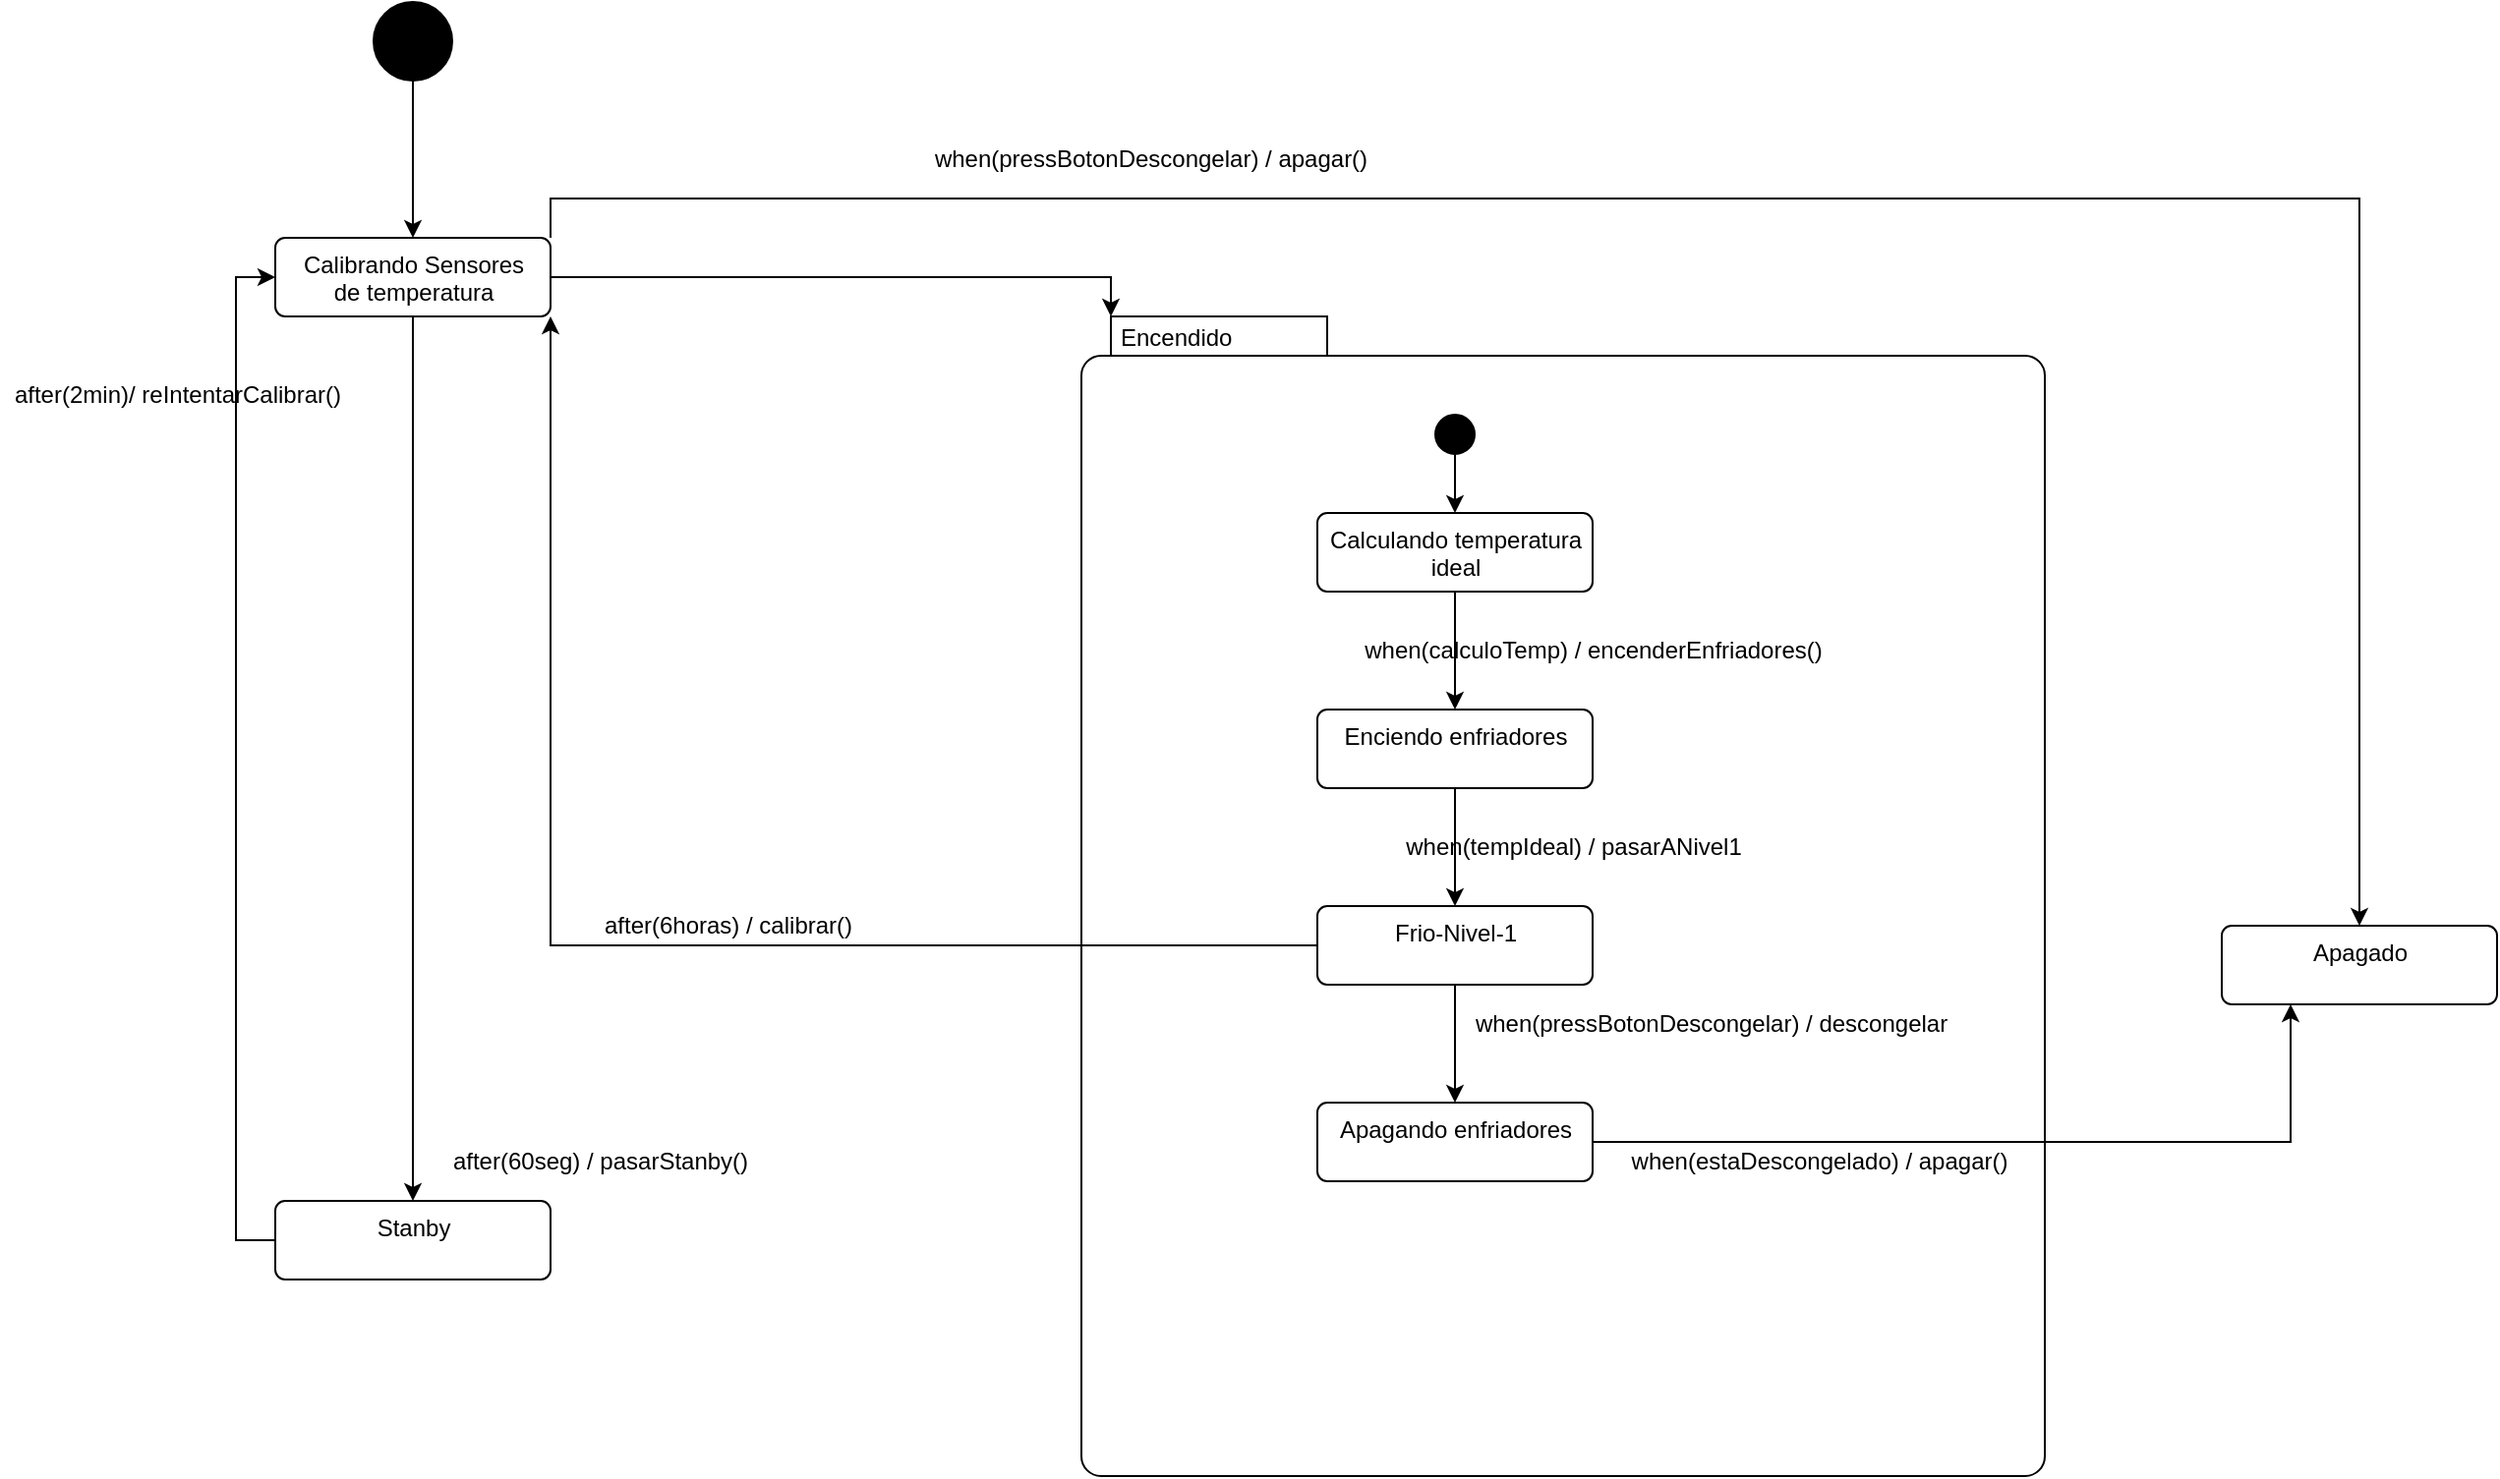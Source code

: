 <mxfile version="14.8.0" type="github">
  <diagram name="Page-1" id="58cdce13-f638-feb5-8d6f-7d28b1aa9fa0">
    <mxGraphModel dx="1386" dy="939" grid="1" gridSize="10" guides="1" tooltips="1" connect="1" arrows="1" fold="1" page="1" pageScale="1" pageWidth="1100" pageHeight="850" background="none" math="0" shadow="0">
      <root>
        <mxCell id="0" />
        <mxCell id="1" parent="0" />
        <mxCell id="OIYtAW53aJ4qiRj4OkRY-7" style="edgeStyle=orthogonalEdgeStyle;rounded=0;orthogonalLoop=1;jettySize=auto;html=1;exitX=0.5;exitY=1;exitDx=0;exitDy=0;" edge="1" parent="1" source="OIYtAW53aJ4qiRj4OkRY-1" target="OIYtAW53aJ4qiRj4OkRY-6">
          <mxGeometry relative="1" as="geometry" />
        </mxCell>
        <mxCell id="OIYtAW53aJ4qiRj4OkRY-17" style="edgeStyle=orthogonalEdgeStyle;rounded=0;orthogonalLoop=1;jettySize=auto;html=1;exitX=1;exitY=0.5;exitDx=0;exitDy=0;entryX=0;entryY=0;entryDx=15;entryDy=0;entryPerimeter=0;" edge="1" parent="1" source="OIYtAW53aJ4qiRj4OkRY-1" target="OIYtAW53aJ4qiRj4OkRY-11">
          <mxGeometry relative="1" as="geometry" />
        </mxCell>
        <mxCell id="OIYtAW53aJ4qiRj4OkRY-34" style="edgeStyle=orthogonalEdgeStyle;rounded=0;orthogonalLoop=1;jettySize=auto;html=1;exitX=1;exitY=0;exitDx=0;exitDy=0;" edge="1" parent="1" source="OIYtAW53aJ4qiRj4OkRY-1" target="OIYtAW53aJ4qiRj4OkRY-28">
          <mxGeometry relative="1" as="geometry" />
        </mxCell>
        <mxCell id="OIYtAW53aJ4qiRj4OkRY-1" value="Calibrando Sensores &lt;br&gt;de temperatura" style="html=1;align=center;verticalAlign=top;rounded=1;absoluteArcSize=1;arcSize=10;dashed=0;" vertex="1" parent="1">
          <mxGeometry x="360" y="160" width="140" height="40" as="geometry" />
        </mxCell>
        <mxCell id="OIYtAW53aJ4qiRj4OkRY-5" style="edgeStyle=orthogonalEdgeStyle;rounded=0;orthogonalLoop=1;jettySize=auto;html=1;exitX=0.5;exitY=1;exitDx=0;exitDy=0;entryX=0.5;entryY=0;entryDx=0;entryDy=0;" edge="1" parent="1" source="OIYtAW53aJ4qiRj4OkRY-4" target="OIYtAW53aJ4qiRj4OkRY-1">
          <mxGeometry relative="1" as="geometry" />
        </mxCell>
        <mxCell id="OIYtAW53aJ4qiRj4OkRY-4" value="" style="shape=ellipse;html=1;fillColor=#000000;fontSize=18;fontColor=#ffffff;" vertex="1" parent="1">
          <mxGeometry x="410" y="40" width="40" height="40" as="geometry" />
        </mxCell>
        <mxCell id="OIYtAW53aJ4qiRj4OkRY-9" style="edgeStyle=orthogonalEdgeStyle;rounded=0;orthogonalLoop=1;jettySize=auto;html=1;exitX=0;exitY=0.5;exitDx=0;exitDy=0;entryX=0;entryY=0.5;entryDx=0;entryDy=0;" edge="1" parent="1" source="OIYtAW53aJ4qiRj4OkRY-6" target="OIYtAW53aJ4qiRj4OkRY-1">
          <mxGeometry relative="1" as="geometry" />
        </mxCell>
        <mxCell id="OIYtAW53aJ4qiRj4OkRY-6" value="Stanby" style="html=1;align=center;verticalAlign=top;rounded=1;absoluteArcSize=1;arcSize=10;dashed=0;" vertex="1" parent="1">
          <mxGeometry x="360" y="650" width="140" height="40" as="geometry" />
        </mxCell>
        <mxCell id="OIYtAW53aJ4qiRj4OkRY-8" value="after(60seg) / pasarStanby()" style="text;html=1;align=center;verticalAlign=middle;resizable=0;points=[];autosize=1;strokeColor=none;" vertex="1" parent="1">
          <mxGeometry x="440" y="620" width="170" height="20" as="geometry" />
        </mxCell>
        <mxCell id="OIYtAW53aJ4qiRj4OkRY-10" value="after(2min)/ reIntentarCalibrar()" style="text;html=1;align=center;verticalAlign=middle;resizable=0;points=[];autosize=1;strokeColor=none;" vertex="1" parent="1">
          <mxGeometry x="220" y="230" width="180" height="20" as="geometry" />
        </mxCell>
        <mxCell id="OIYtAW53aJ4qiRj4OkRY-11" value="Encendido" style="shape=mxgraph.sysml.compState;align=left;verticalAlign=top;spacingTop=-3;spacingLeft=18;strokeWidth=1;recursiveResize=0;" vertex="1" parent="1">
          <mxGeometry x="770" y="200" width="490" height="590" as="geometry" />
        </mxCell>
        <mxCell id="OIYtAW53aJ4qiRj4OkRY-21" style="edgeStyle=orthogonalEdgeStyle;rounded=0;orthogonalLoop=1;jettySize=auto;html=1;exitX=0.5;exitY=1;exitDx=0;exitDy=0;entryX=0.5;entryY=0;entryDx=0;entryDy=0;" edge="1" parent="OIYtAW53aJ4qiRj4OkRY-11" source="OIYtAW53aJ4qiRj4OkRY-12" target="OIYtAW53aJ4qiRj4OkRY-20">
          <mxGeometry relative="1" as="geometry" />
        </mxCell>
        <mxCell id="OIYtAW53aJ4qiRj4OkRY-12" value="" style="shape=ellipse;html=1;fillColor=#000000;verticalLabelPosition=bottom;labelBackgroundColor=#ffffff;verticalAlign=top;" vertex="1" parent="OIYtAW53aJ4qiRj4OkRY-11">
          <mxGeometry x="180" y="50" width="20" height="20" as="geometry" />
        </mxCell>
        <mxCell id="OIYtAW53aJ4qiRj4OkRY-23" style="edgeStyle=orthogonalEdgeStyle;rounded=0;orthogonalLoop=1;jettySize=auto;html=1;exitX=0.5;exitY=1;exitDx=0;exitDy=0;entryX=0.5;entryY=0;entryDx=0;entryDy=0;" edge="1" parent="OIYtAW53aJ4qiRj4OkRY-11" source="OIYtAW53aJ4qiRj4OkRY-20" target="OIYtAW53aJ4qiRj4OkRY-22">
          <mxGeometry relative="1" as="geometry" />
        </mxCell>
        <mxCell id="OIYtAW53aJ4qiRj4OkRY-20" value="Calculando temperatura&lt;br&gt;ideal" style="html=1;align=center;verticalAlign=top;rounded=1;absoluteArcSize=1;arcSize=10;dashed=0;" vertex="1" parent="OIYtAW53aJ4qiRj4OkRY-11">
          <mxGeometry x="120" y="100" width="140" height="40" as="geometry" />
        </mxCell>
        <mxCell id="OIYtAW53aJ4qiRj4OkRY-26" style="edgeStyle=orthogonalEdgeStyle;rounded=0;orthogonalLoop=1;jettySize=auto;html=1;exitX=0.5;exitY=1;exitDx=0;exitDy=0;" edge="1" parent="OIYtAW53aJ4qiRj4OkRY-11" source="OIYtAW53aJ4qiRj4OkRY-22" target="OIYtAW53aJ4qiRj4OkRY-25">
          <mxGeometry relative="1" as="geometry" />
        </mxCell>
        <mxCell id="OIYtAW53aJ4qiRj4OkRY-22" value="Enciendo enfriadores" style="html=1;align=center;verticalAlign=top;rounded=1;absoluteArcSize=1;arcSize=10;dashed=0;" vertex="1" parent="OIYtAW53aJ4qiRj4OkRY-11">
          <mxGeometry x="120" y="200" width="140" height="40" as="geometry" />
        </mxCell>
        <mxCell id="OIYtAW53aJ4qiRj4OkRY-24" value="when(calculoTemp) / encenderEnfriadores()" style="text;html=1;align=center;verticalAlign=middle;resizable=0;points=[];autosize=1;strokeColor=none;" vertex="1" parent="OIYtAW53aJ4qiRj4OkRY-11">
          <mxGeometry x="135" y="160" width="250" height="20" as="geometry" />
        </mxCell>
        <mxCell id="OIYtAW53aJ4qiRj4OkRY-30" style="edgeStyle=orthogonalEdgeStyle;rounded=0;orthogonalLoop=1;jettySize=auto;html=1;exitX=0.5;exitY=1;exitDx=0;exitDy=0;entryX=0.5;entryY=0;entryDx=0;entryDy=0;" edge="1" parent="OIYtAW53aJ4qiRj4OkRY-11" source="OIYtAW53aJ4qiRj4OkRY-25" target="OIYtAW53aJ4qiRj4OkRY-29">
          <mxGeometry relative="1" as="geometry" />
        </mxCell>
        <mxCell id="OIYtAW53aJ4qiRj4OkRY-25" value="Frio-Nivel-1" style="html=1;align=center;verticalAlign=top;rounded=1;absoluteArcSize=1;arcSize=10;dashed=0;" vertex="1" parent="OIYtAW53aJ4qiRj4OkRY-11">
          <mxGeometry x="120" y="300" width="140" height="40" as="geometry" />
        </mxCell>
        <mxCell id="OIYtAW53aJ4qiRj4OkRY-27" value="when(tempIdeal) / pasarANivel1" style="text;html=1;align=center;verticalAlign=middle;resizable=0;points=[];autosize=1;strokeColor=none;" vertex="1" parent="OIYtAW53aJ4qiRj4OkRY-11">
          <mxGeometry x="155" y="260" width="190" height="20" as="geometry" />
        </mxCell>
        <mxCell id="OIYtAW53aJ4qiRj4OkRY-29" value="Apagando enfriadores" style="html=1;align=center;verticalAlign=top;rounded=1;absoluteArcSize=1;arcSize=10;dashed=0;" vertex="1" parent="OIYtAW53aJ4qiRj4OkRY-11">
          <mxGeometry x="120" y="400" width="140" height="40" as="geometry" />
        </mxCell>
        <mxCell id="OIYtAW53aJ4qiRj4OkRY-31" value="when(pressBotonDescongelar) / descongelar" style="text;html=1;align=center;verticalAlign=middle;resizable=0;points=[];autosize=1;strokeColor=none;" vertex="1" parent="OIYtAW53aJ4qiRj4OkRY-11">
          <mxGeometry x="190" y="350" width="260" height="20" as="geometry" />
        </mxCell>
        <mxCell id="OIYtAW53aJ4qiRj4OkRY-33" value="when(estaDescongelado) / apagar()" style="text;html=1;align=center;verticalAlign=middle;resizable=0;points=[];autosize=1;strokeColor=none;" vertex="1" parent="OIYtAW53aJ4qiRj4OkRY-11">
          <mxGeometry x="270" y="420" width="210" height="20" as="geometry" />
        </mxCell>
        <mxCell id="OIYtAW53aJ4qiRj4OkRY-28" value="Apagado" style="html=1;align=center;verticalAlign=top;rounded=1;absoluteArcSize=1;arcSize=10;dashed=0;" vertex="1" parent="1">
          <mxGeometry x="1350" y="510" width="140" height="40" as="geometry" />
        </mxCell>
        <mxCell id="OIYtAW53aJ4qiRj4OkRY-32" style="edgeStyle=orthogonalEdgeStyle;rounded=0;orthogonalLoop=1;jettySize=auto;html=1;exitX=1;exitY=0.5;exitDx=0;exitDy=0;entryX=0.25;entryY=1;entryDx=0;entryDy=0;" edge="1" parent="1" source="OIYtAW53aJ4qiRj4OkRY-29" target="OIYtAW53aJ4qiRj4OkRY-28">
          <mxGeometry relative="1" as="geometry" />
        </mxCell>
        <mxCell id="OIYtAW53aJ4qiRj4OkRY-35" value="when(pressBotonDescongelar) / apagar()" style="text;html=1;align=center;verticalAlign=middle;resizable=0;points=[];autosize=1;strokeColor=none;" vertex="1" parent="1">
          <mxGeometry x="685" y="110" width="240" height="20" as="geometry" />
        </mxCell>
        <mxCell id="OIYtAW53aJ4qiRj4OkRY-36" style="edgeStyle=orthogonalEdgeStyle;rounded=0;orthogonalLoop=1;jettySize=auto;html=1;exitX=0;exitY=0.5;exitDx=0;exitDy=0;entryX=1;entryY=1;entryDx=0;entryDy=0;" edge="1" parent="1" source="OIYtAW53aJ4qiRj4OkRY-25" target="OIYtAW53aJ4qiRj4OkRY-1">
          <mxGeometry relative="1" as="geometry" />
        </mxCell>
        <mxCell id="OIYtAW53aJ4qiRj4OkRY-37" value="after(6horas) / calibrar()" style="text;html=1;align=center;verticalAlign=middle;resizable=0;points=[];autosize=1;strokeColor=none;" vertex="1" parent="1">
          <mxGeometry x="520" y="500" width="140" height="20" as="geometry" />
        </mxCell>
      </root>
    </mxGraphModel>
  </diagram>
</mxfile>
